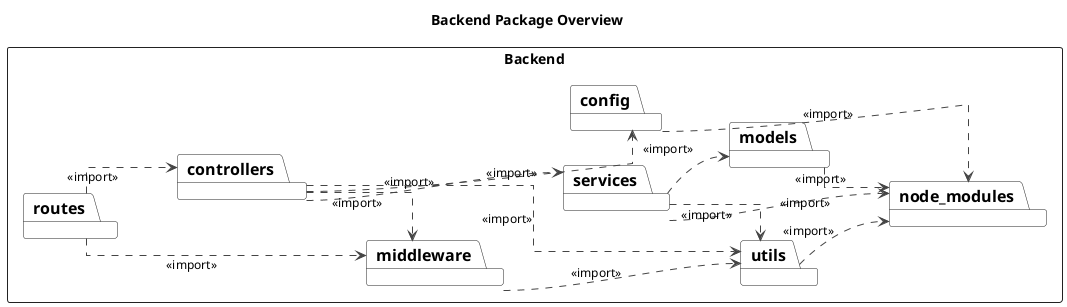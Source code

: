 @startuml BackendPackage
title Backend Package Overview

left to right direction
skinparam packageStyle rectangle
skinparam linetype ortho
skinparam shadowing false
skinparam ArrowColor #444444
skinparam ArrowFontSize 12
skinparam package {
  BorderColor #222222
  BackgroundColor #FFFFFF
  FontSize 16
}
skinparam defaultFontName Arial

package "Backend" {
  package "routes" as routes
  package "controllers" as controllers
  package "config" as config
  package "middleware" as middleware
  package "services" as services
  package "models" as models
  package "utils" as utils
  package "node_modules" as node_modules

  routes -[hidden]-> controllers
  controllers -[hidden]-> config
  middleware -[hidden]-> services
  services -[hidden]-> models
  utils -[hidden]-> node_modules
  routes -[hidden]-> middleware
  controllers -[hidden]-> services
  config -[hidden]-> models
  middleware -[hidden]-> utils
  services -[hidden]-> node_modules
}

routes ..> controllers : <<import>>
routes ..> middleware : <<import>>

controllers ..> config : <<import>>
controllers ..> services : <<import>>
controllers ..> middleware : <<import>>
controllers ..> utils : <<import>>

middleware ..> utils : <<import>>

services ..> utils : <<import>>
services ..> models : <<import>>
services ..> node_modules : <<import>>

utils ..> node_modules : <<import>>
models ..> node_modules : <<import>>
config ..> node_modules : <<import>>

@enduml
